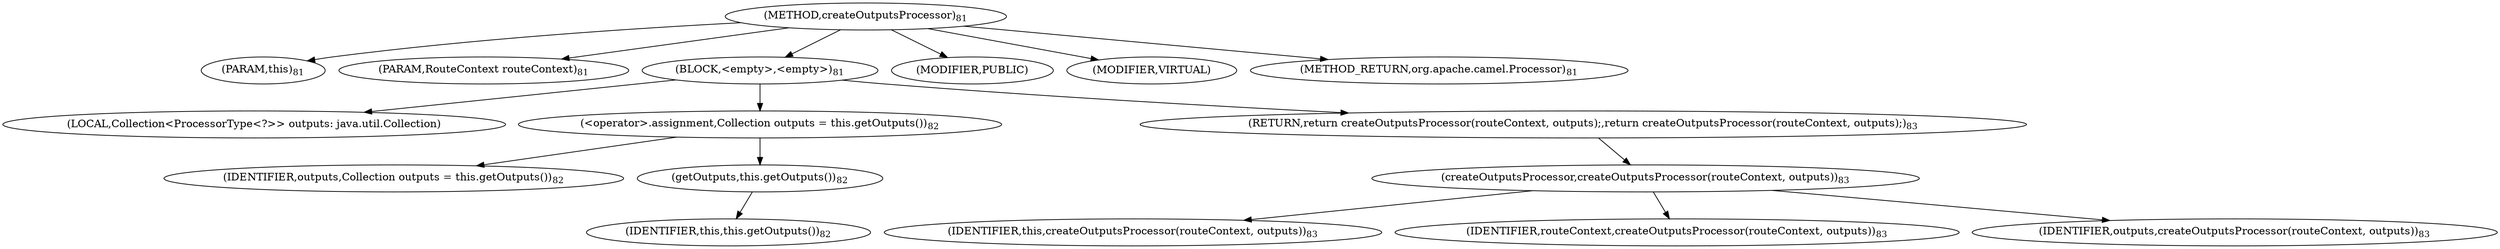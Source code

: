 digraph "createOutputsProcessor" {  
"407" [label = <(METHOD,createOutputsProcessor)<SUB>81</SUB>> ]
"6" [label = <(PARAM,this)<SUB>81</SUB>> ]
"408" [label = <(PARAM,RouteContext routeContext)<SUB>81</SUB>> ]
"409" [label = <(BLOCK,&lt;empty&gt;,&lt;empty&gt;)<SUB>81</SUB>> ]
"410" [label = <(LOCAL,Collection&lt;ProcessorType&lt;?&gt;&gt; outputs: java.util.Collection)> ]
"411" [label = <(&lt;operator&gt;.assignment,Collection outputs = this.getOutputs())<SUB>82</SUB>> ]
"412" [label = <(IDENTIFIER,outputs,Collection outputs = this.getOutputs())<SUB>82</SUB>> ]
"413" [label = <(getOutputs,this.getOutputs())<SUB>82</SUB>> ]
"5" [label = <(IDENTIFIER,this,this.getOutputs())<SUB>82</SUB>> ]
"414" [label = <(RETURN,return createOutputsProcessor(routeContext, outputs);,return createOutputsProcessor(routeContext, outputs);)<SUB>83</SUB>> ]
"415" [label = <(createOutputsProcessor,createOutputsProcessor(routeContext, outputs))<SUB>83</SUB>> ]
"7" [label = <(IDENTIFIER,this,createOutputsProcessor(routeContext, outputs))<SUB>83</SUB>> ]
"416" [label = <(IDENTIFIER,routeContext,createOutputsProcessor(routeContext, outputs))<SUB>83</SUB>> ]
"417" [label = <(IDENTIFIER,outputs,createOutputsProcessor(routeContext, outputs))<SUB>83</SUB>> ]
"418" [label = <(MODIFIER,PUBLIC)> ]
"419" [label = <(MODIFIER,VIRTUAL)> ]
"420" [label = <(METHOD_RETURN,org.apache.camel.Processor)<SUB>81</SUB>> ]
  "407" -> "6" 
  "407" -> "408" 
  "407" -> "409" 
  "407" -> "418" 
  "407" -> "419" 
  "407" -> "420" 
  "409" -> "410" 
  "409" -> "411" 
  "409" -> "414" 
  "411" -> "412" 
  "411" -> "413" 
  "413" -> "5" 
  "414" -> "415" 
  "415" -> "7" 
  "415" -> "416" 
  "415" -> "417" 
}
